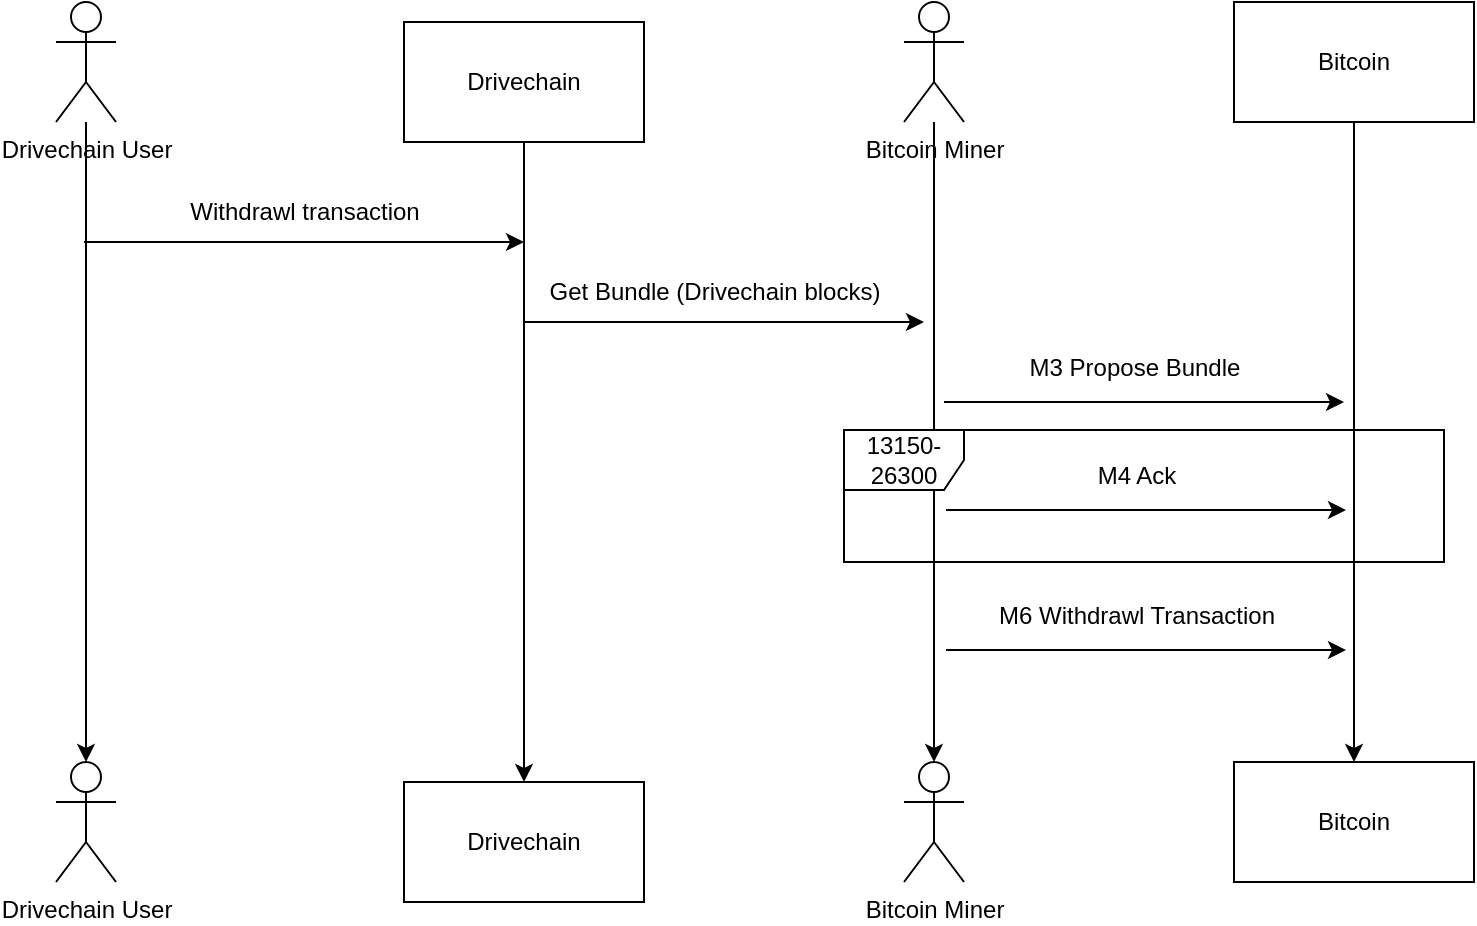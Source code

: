 <mxfile version="24.7.8">
  <diagram name="第 1 页" id="GZ0Rrj68OvILMXSFyvQP">
    <mxGraphModel dx="1024" dy="1133" grid="1" gridSize="10" guides="1" tooltips="1" connect="1" arrows="1" fold="1" page="1" pageScale="1" pageWidth="1169" pageHeight="827" math="0" shadow="0">
      <root>
        <mxCell id="0" />
        <mxCell id="1" parent="0" />
        <mxCell id="kitNNwtN_Ul_onwHvfq--1" value="Bitcoin Miner" style="shape=umlActor;verticalLabelPosition=bottom;verticalAlign=top;html=1;outlineConnect=0;" vertex="1" parent="1">
          <mxGeometry x="580" y="100" width="30" height="60" as="geometry" />
        </mxCell>
        <mxCell id="kitNNwtN_Ul_onwHvfq--6" style="edgeStyle=orthogonalEdgeStyle;rounded=0;orthogonalLoop=1;jettySize=auto;html=1;entryX=0.5;entryY=0;entryDx=0;entryDy=0;" edge="1" parent="1" source="kitNNwtN_Ul_onwHvfq--2" target="kitNNwtN_Ul_onwHvfq--3">
          <mxGeometry relative="1" as="geometry" />
        </mxCell>
        <mxCell id="kitNNwtN_Ul_onwHvfq--2" value="Bitcoin" style="rounded=0;whiteSpace=wrap;html=1;" vertex="1" parent="1">
          <mxGeometry x="745" y="100" width="120" height="60" as="geometry" />
        </mxCell>
        <mxCell id="kitNNwtN_Ul_onwHvfq--3" value="Bitcoin" style="rounded=0;whiteSpace=wrap;html=1;" vertex="1" parent="1">
          <mxGeometry x="745" y="480" width="120" height="60" as="geometry" />
        </mxCell>
        <mxCell id="kitNNwtN_Ul_onwHvfq--4" value="Bitcoin Miner" style="shape=umlActor;verticalLabelPosition=bottom;verticalAlign=top;html=1;outlineConnect=0;" vertex="1" parent="1">
          <mxGeometry x="580" y="480" width="30" height="60" as="geometry" />
        </mxCell>
        <mxCell id="kitNNwtN_Ul_onwHvfq--5" style="edgeStyle=orthogonalEdgeStyle;rounded=0;orthogonalLoop=1;jettySize=auto;html=1;entryX=0.5;entryY=0;entryDx=0;entryDy=0;entryPerimeter=0;" edge="1" parent="1" source="kitNNwtN_Ul_onwHvfq--1" target="kitNNwtN_Ul_onwHvfq--4">
          <mxGeometry relative="1" as="geometry" />
        </mxCell>
        <mxCell id="kitNNwtN_Ul_onwHvfq--7" value="Drivechain User" style="shape=umlActor;verticalLabelPosition=bottom;verticalAlign=top;html=1;outlineConnect=0;" vertex="1" parent="1">
          <mxGeometry x="156" y="100" width="30" height="60" as="geometry" />
        </mxCell>
        <mxCell id="kitNNwtN_Ul_onwHvfq--8" value="Drivechain User" style="shape=umlActor;verticalLabelPosition=bottom;verticalAlign=top;html=1;outlineConnect=0;" vertex="1" parent="1">
          <mxGeometry x="156" y="480" width="30" height="60" as="geometry" />
        </mxCell>
        <mxCell id="kitNNwtN_Ul_onwHvfq--9" style="edgeStyle=orthogonalEdgeStyle;rounded=0;orthogonalLoop=1;jettySize=auto;html=1;entryX=0.5;entryY=0;entryDx=0;entryDy=0;entryPerimeter=0;" edge="1" parent="1" source="kitNNwtN_Ul_onwHvfq--7" target="kitNNwtN_Ul_onwHvfq--8">
          <mxGeometry relative="1" as="geometry" />
        </mxCell>
        <mxCell id="kitNNwtN_Ul_onwHvfq--10" style="edgeStyle=orthogonalEdgeStyle;rounded=0;orthogonalLoop=1;jettySize=auto;html=1;entryX=0.5;entryY=0;entryDx=0;entryDy=0;" edge="1" parent="1" source="kitNNwtN_Ul_onwHvfq--11" target="kitNNwtN_Ul_onwHvfq--12">
          <mxGeometry relative="1" as="geometry" />
        </mxCell>
        <mxCell id="kitNNwtN_Ul_onwHvfq--11" value="Drivechain" style="rounded=0;whiteSpace=wrap;html=1;" vertex="1" parent="1">
          <mxGeometry x="330" y="110" width="120" height="60" as="geometry" />
        </mxCell>
        <mxCell id="kitNNwtN_Ul_onwHvfq--12" value="Drivechain" style="rounded=0;whiteSpace=wrap;html=1;" vertex="1" parent="1">
          <mxGeometry x="330" y="490" width="120" height="60" as="geometry" />
        </mxCell>
        <mxCell id="kitNNwtN_Ul_onwHvfq--13" value="" style="edgeStyle=none;orthogonalLoop=1;jettySize=auto;html=1;rounded=0;" edge="1" parent="1">
          <mxGeometry width="100" relative="1" as="geometry">
            <mxPoint x="170" y="220" as="sourcePoint" />
            <mxPoint x="390" y="220" as="targetPoint" />
            <Array as="points" />
          </mxGeometry>
        </mxCell>
        <mxCell id="kitNNwtN_Ul_onwHvfq--14" value="Withdrawl transaction" style="text;html=1;align=center;verticalAlign=middle;resizable=0;points=[];autosize=1;strokeColor=none;fillColor=none;" vertex="1" parent="1">
          <mxGeometry x="210" y="190" width="140" height="30" as="geometry" />
        </mxCell>
        <mxCell id="kitNNwtN_Ul_onwHvfq--15" value="" style="edgeStyle=none;orthogonalLoop=1;jettySize=auto;html=1;rounded=0;" edge="1" parent="1">
          <mxGeometry width="100" relative="1" as="geometry">
            <mxPoint x="390" y="260" as="sourcePoint" />
            <mxPoint x="590" y="260" as="targetPoint" />
            <Array as="points" />
          </mxGeometry>
        </mxCell>
        <mxCell id="kitNNwtN_Ul_onwHvfq--16" value="Get Bundle (Drivechain blocks)" style="text;html=1;align=center;verticalAlign=middle;resizable=0;points=[];autosize=1;strokeColor=none;fillColor=none;" vertex="1" parent="1">
          <mxGeometry x="390" y="230" width="190" height="30" as="geometry" />
        </mxCell>
        <mxCell id="kitNNwtN_Ul_onwHvfq--17" value="" style="edgeStyle=none;orthogonalLoop=1;jettySize=auto;html=1;rounded=0;" edge="1" parent="1">
          <mxGeometry width="100" relative="1" as="geometry">
            <mxPoint x="600" y="300" as="sourcePoint" />
            <mxPoint x="800" y="300" as="targetPoint" />
            <Array as="points" />
          </mxGeometry>
        </mxCell>
        <mxCell id="kitNNwtN_Ul_onwHvfq--18" value="M3 Propose Bundle" style="text;html=1;align=center;verticalAlign=middle;resizable=0;points=[];autosize=1;strokeColor=none;fillColor=none;" vertex="1" parent="1">
          <mxGeometry x="630" y="268" width="130" height="30" as="geometry" />
        </mxCell>
        <mxCell id="kitNNwtN_Ul_onwHvfq--21" value="" style="edgeStyle=none;orthogonalLoop=1;jettySize=auto;html=1;rounded=0;" edge="1" parent="1">
          <mxGeometry width="100" relative="1" as="geometry">
            <mxPoint x="601" y="354" as="sourcePoint" />
            <mxPoint x="801" y="354" as="targetPoint" />
            <Array as="points" />
          </mxGeometry>
        </mxCell>
        <mxCell id="kitNNwtN_Ul_onwHvfq--22" value="M4 Ack" style="text;html=1;align=center;verticalAlign=middle;resizable=0;points=[];autosize=1;strokeColor=none;fillColor=none;" vertex="1" parent="1">
          <mxGeometry x="666" y="322" width="60" height="30" as="geometry" />
        </mxCell>
        <mxCell id="kitNNwtN_Ul_onwHvfq--24" value="13150-26300" style="shape=umlFrame;whiteSpace=wrap;html=1;pointerEvents=0;" vertex="1" parent="1">
          <mxGeometry x="550" y="314" width="300" height="66" as="geometry" />
        </mxCell>
        <mxCell id="kitNNwtN_Ul_onwHvfq--25" value="" style="edgeStyle=none;orthogonalLoop=1;jettySize=auto;html=1;rounded=0;" edge="1" parent="1">
          <mxGeometry width="100" relative="1" as="geometry">
            <mxPoint x="601" y="424" as="sourcePoint" />
            <mxPoint x="801" y="424" as="targetPoint" />
            <Array as="points" />
          </mxGeometry>
        </mxCell>
        <mxCell id="kitNNwtN_Ul_onwHvfq--26" value="M6 Withdrawl Transaction" style="text;html=1;align=center;verticalAlign=middle;resizable=0;points=[];autosize=1;strokeColor=none;fillColor=none;" vertex="1" parent="1">
          <mxGeometry x="616" y="392" width="160" height="30" as="geometry" />
        </mxCell>
      </root>
    </mxGraphModel>
  </diagram>
</mxfile>
